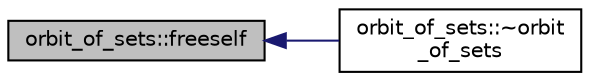 digraph "orbit_of_sets::freeself"
{
  edge [fontname="Helvetica",fontsize="10",labelfontname="Helvetica",labelfontsize="10"];
  node [fontname="Helvetica",fontsize="10",shape=record];
  rankdir="LR";
  Node24 [label="orbit_of_sets::freeself",height=0.2,width=0.4,color="black", fillcolor="grey75", style="filled", fontcolor="black"];
  Node24 -> Node25 [dir="back",color="midnightblue",fontsize="10",style="solid",fontname="Helvetica"];
  Node25 [label="orbit_of_sets::~orbit\l_of_sets",height=0.2,width=0.4,color="black", fillcolor="white", style="filled",URL="$d5/da0/classorbit__of__sets.html#afe9fd5379897cac2fa24a1e887250b29"];
}
